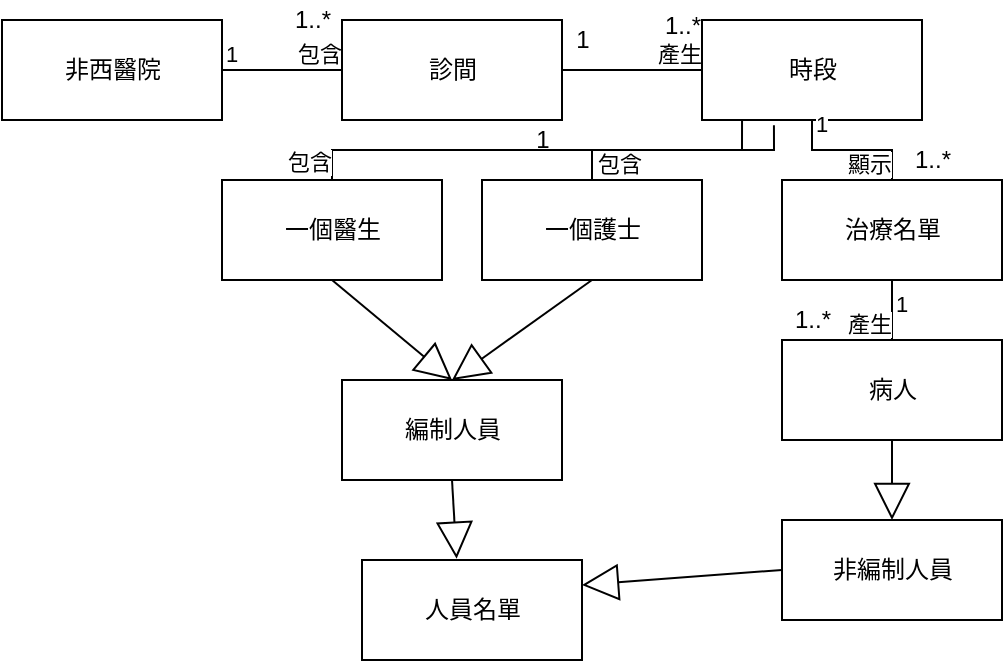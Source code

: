 <mxfile version="17.1.3" type="device"><diagram id="oKyxzHDayaN0CAhAsXDF" name="非西醫院領域模型"><mxGraphModel dx="782" dy="428" grid="1" gridSize="10" guides="1" tooltips="1" connect="1" arrows="1" fold="1" page="1" pageScale="1" pageWidth="827" pageHeight="1169" math="0" shadow="0"><root><mxCell id="0"/><mxCell id="1" parent="0"/><mxCell id="w5d0femE3aPMwwBVC4XD-1" value="&lt;font style=&quot;vertical-align: inherit&quot;&gt;&lt;font style=&quot;vertical-align: inherit&quot;&gt;非西醫院&lt;/font&gt;&lt;/font&gt;" style="html=1;" vertex="1" parent="1"><mxGeometry x="80" y="40" width="110" height="50" as="geometry"/></mxCell><mxCell id="w5d0femE3aPMwwBVC4XD-2" value="" style="endArrow=none;html=1;edgeStyle=orthogonalEdgeStyle;rounded=0;entryX=0;entryY=0.5;entryDx=0;entryDy=0;exitX=1;exitY=0.5;exitDx=0;exitDy=0;" edge="1" parent="1" source="w5d0femE3aPMwwBVC4XD-1" target="w5d0femE3aPMwwBVC4XD-5"><mxGeometry relative="1" as="geometry"><mxPoint x="250" y="130" as="sourcePoint"/><mxPoint x="410" y="130" as="targetPoint"/></mxGeometry></mxCell><mxCell id="w5d0femE3aPMwwBVC4XD-3" value="&lt;font style=&quot;vertical-align: inherit&quot;&gt;&lt;font style=&quot;vertical-align: inherit&quot;&gt;1&lt;br&gt;&lt;/font&gt;&lt;/font&gt;" style="edgeLabel;resizable=0;html=1;align=left;verticalAlign=bottom;" connectable="0" vertex="1" parent="w5d0femE3aPMwwBVC4XD-2"><mxGeometry x="-1" relative="1" as="geometry"/></mxCell><mxCell id="w5d0femE3aPMwwBVC4XD-4" value="&lt;font style=&quot;vertical-align: inherit&quot;&gt;&lt;font style=&quot;vertical-align: inherit&quot;&gt;&lt;font style=&quot;vertical-align: inherit&quot;&gt;&lt;font style=&quot;vertical-align: inherit&quot;&gt;包含&lt;/font&gt;&lt;/font&gt;&lt;br&gt;&lt;/font&gt;&lt;/font&gt;" style="edgeLabel;resizable=0;html=1;align=right;verticalAlign=bottom;" connectable="0" vertex="1" parent="w5d0femE3aPMwwBVC4XD-2"><mxGeometry x="1" relative="1" as="geometry"/></mxCell><mxCell id="w5d0femE3aPMwwBVC4XD-5" value="&lt;font style=&quot;vertical-align: inherit&quot;&gt;&lt;font style=&quot;vertical-align: inherit&quot;&gt;診間&lt;br&gt;&lt;/font&gt;&lt;/font&gt;" style="html=1;" vertex="1" parent="1"><mxGeometry x="250" y="40" width="110" height="50" as="geometry"/></mxCell><mxCell id="w5d0femE3aPMwwBVC4XD-10" value="&lt;font style=&quot;vertical-align: inherit&quot;&gt;&lt;font style=&quot;vertical-align: inherit&quot;&gt;一個護士&lt;/font&gt;&lt;/font&gt;" style="html=1;" vertex="1" parent="1"><mxGeometry x="320" y="120" width="110" height="50" as="geometry"/></mxCell><mxCell id="w5d0femE3aPMwwBVC4XD-11" value="&lt;font style=&quot;vertical-align: inherit&quot;&gt;&lt;font style=&quot;vertical-align: inherit&quot;&gt;一個醫生&lt;/font&gt;&lt;/font&gt;" style="html=1;" vertex="1" parent="1"><mxGeometry x="190" y="120" width="110" height="50" as="geometry"/></mxCell><mxCell id="w5d0femE3aPMwwBVC4XD-12" value="" style="endArrow=none;html=1;edgeStyle=orthogonalEdgeStyle;rounded=0;entryX=0.5;entryY=0;entryDx=0;entryDy=0;exitX=0.182;exitY=1;exitDx=0;exitDy=0;exitPerimeter=0;" edge="1" parent="1" source="w5d0femE3aPMwwBVC4XD-21" target="w5d0femE3aPMwwBVC4XD-11"><mxGeometry relative="1" as="geometry"><mxPoint x="470" y="90" as="sourcePoint"/><mxPoint x="480" y="120" as="targetPoint"/></mxGeometry></mxCell><mxCell id="w5d0femE3aPMwwBVC4XD-14" value="&lt;font style=&quot;vertical-align: inherit&quot;&gt;&lt;font style=&quot;vertical-align: inherit&quot;&gt;包含&lt;/font&gt;&lt;/font&gt;" style="edgeLabel;resizable=0;html=1;align=right;verticalAlign=bottom;" connectable="0" vertex="1" parent="w5d0femE3aPMwwBVC4XD-12"><mxGeometry x="1" relative="1" as="geometry"/></mxCell><mxCell id="w5d0femE3aPMwwBVC4XD-15" value="" style="endArrow=none;html=1;edgeStyle=orthogonalEdgeStyle;rounded=0;exitX=0.327;exitY=1.053;exitDx=0;exitDy=0;exitPerimeter=0;entryX=0.5;entryY=0;entryDx=0;entryDy=0;" edge="1" parent="1" source="w5d0femE3aPMwwBVC4XD-21" target="w5d0femE3aPMwwBVC4XD-10"><mxGeometry relative="1" as="geometry"><mxPoint x="360" y="110" as="sourcePoint"/><mxPoint x="520" y="110" as="targetPoint"/></mxGeometry></mxCell><mxCell id="w5d0femE3aPMwwBVC4XD-17" value="&lt;font style=&quot;vertical-align: inherit&quot;&gt;&lt;font style=&quot;vertical-align: inherit&quot;&gt;包含&lt;/font&gt;&lt;/font&gt;" style="edgeLabel;resizable=0;html=1;align=right;verticalAlign=bottom;" connectable="0" vertex="1" parent="w5d0femE3aPMwwBVC4XD-15"><mxGeometry x="1" relative="1" as="geometry"><mxPoint x="25" as="offset"/></mxGeometry></mxCell><mxCell id="w5d0femE3aPMwwBVC4XD-18" value="" style="endArrow=none;html=1;edgeStyle=orthogonalEdgeStyle;rounded=0;exitX=1;exitY=0.5;exitDx=0;exitDy=0;" edge="1" parent="1" source="w5d0femE3aPMwwBVC4XD-5" target="w5d0femE3aPMwwBVC4XD-21"><mxGeometry relative="1" as="geometry"><mxPoint x="390" y="70" as="sourcePoint"/><mxPoint x="550" y="70" as="targetPoint"/></mxGeometry></mxCell><mxCell id="w5d0femE3aPMwwBVC4XD-20" value="&lt;font style=&quot;vertical-align: inherit&quot;&gt;&lt;font style=&quot;vertical-align: inherit&quot;&gt;產生&lt;/font&gt;&lt;/font&gt;" style="edgeLabel;resizable=0;html=1;align=right;verticalAlign=bottom;" connectable="0" vertex="1" parent="w5d0femE3aPMwwBVC4XD-18"><mxGeometry x="1" relative="1" as="geometry"/></mxCell><mxCell id="w5d0femE3aPMwwBVC4XD-21" value="&lt;font style=&quot;vertical-align: inherit&quot;&gt;&lt;font style=&quot;vertical-align: inherit&quot;&gt;時段&lt;/font&gt;&lt;/font&gt;" style="html=1;" vertex="1" parent="1"><mxGeometry x="430" y="40" width="110" height="50" as="geometry"/></mxCell><mxCell id="w5d0femE3aPMwwBVC4XD-22" value="&lt;font style=&quot;vertical-align: inherit&quot;&gt;&lt;font style=&quot;vertical-align: inherit&quot;&gt;1&lt;/font&gt;&lt;/font&gt;" style="text;html=1;align=center;verticalAlign=middle;resizable=0;points=[];autosize=1;strokeColor=none;fillColor=none;" vertex="1" parent="1"><mxGeometry x="360" y="40" width="20" height="20" as="geometry"/></mxCell><mxCell id="w5d0femE3aPMwwBVC4XD-23" value="&lt;font style=&quot;vertical-align: inherit&quot;&gt;&lt;font style=&quot;vertical-align: inherit&quot;&gt;1..*&lt;br&gt;&lt;br&gt;&lt;/font&gt;&lt;/font&gt;" style="text;html=1;align=center;verticalAlign=middle;resizable=0;points=[];autosize=1;strokeColor=none;fillColor=none;" vertex="1" parent="1"><mxGeometry x="405" y="35" width="30" height="30" as="geometry"/></mxCell><mxCell id="w5d0femE3aPMwwBVC4XD-24" value="" style="endArrow=none;html=1;edgeStyle=orthogonalEdgeStyle;rounded=0;exitX=0.5;exitY=1;exitDx=0;exitDy=0;" edge="1" parent="1" source="w5d0femE3aPMwwBVC4XD-21" target="w5d0femE3aPMwwBVC4XD-27"><mxGeometry relative="1" as="geometry"><mxPoint x="490" y="120" as="sourcePoint"/><mxPoint x="650" y="120" as="targetPoint"/></mxGeometry></mxCell><mxCell id="w5d0femE3aPMwwBVC4XD-25" value="&lt;font style=&quot;vertical-align: inherit&quot;&gt;&lt;font style=&quot;vertical-align: inherit&quot;&gt;1&lt;/font&gt;&lt;/font&gt;" style="edgeLabel;resizable=0;html=1;align=left;verticalAlign=bottom;" connectable="0" vertex="1" parent="w5d0femE3aPMwwBVC4XD-24"><mxGeometry x="-1" relative="1" as="geometry"><mxPoint y="10" as="offset"/></mxGeometry></mxCell><mxCell id="w5d0femE3aPMwwBVC4XD-26" value="&lt;font style=&quot;vertical-align: inherit&quot;&gt;&lt;font style=&quot;vertical-align: inherit&quot;&gt;&lt;font style=&quot;vertical-align: inherit&quot;&gt;&lt;font style=&quot;vertical-align: inherit&quot;&gt;顯示&lt;/font&gt;&lt;/font&gt;&lt;/font&gt;&lt;/font&gt;" style="edgeLabel;resizable=0;html=1;align=right;verticalAlign=bottom;" connectable="0" vertex="1" parent="w5d0femE3aPMwwBVC4XD-24"><mxGeometry x="1" relative="1" as="geometry"/></mxCell><mxCell id="w5d0femE3aPMwwBVC4XD-27" value="&lt;font style=&quot;vertical-align: inherit&quot;&gt;&lt;font style=&quot;vertical-align: inherit&quot;&gt;治療名單&lt;/font&gt;&lt;/font&gt;" style="html=1;" vertex="1" parent="1"><mxGeometry x="470" y="120" width="110" height="50" as="geometry"/></mxCell><mxCell id="w5d0femE3aPMwwBVC4XD-28" value="" style="endArrow=none;html=1;edgeStyle=orthogonalEdgeStyle;rounded=0;exitX=0.5;exitY=1;exitDx=0;exitDy=0;" edge="1" parent="1" source="w5d0femE3aPMwwBVC4XD-27" target="w5d0femE3aPMwwBVC4XD-31"><mxGeometry relative="1" as="geometry"><mxPoint x="445" y="200" as="sourcePoint"/><mxPoint x="525" y="210" as="targetPoint"/></mxGeometry></mxCell><mxCell id="w5d0femE3aPMwwBVC4XD-29" value="&lt;font style=&quot;vertical-align: inherit&quot;&gt;&lt;font style=&quot;vertical-align: inherit&quot;&gt;1&lt;/font&gt;&lt;/font&gt;" style="edgeLabel;resizable=0;html=1;align=left;verticalAlign=bottom;" connectable="0" vertex="1" parent="w5d0femE3aPMwwBVC4XD-28"><mxGeometry x="-1" relative="1" as="geometry"><mxPoint y="20" as="offset"/></mxGeometry></mxCell><mxCell id="w5d0femE3aPMwwBVC4XD-30" value="&lt;font style=&quot;vertical-align: inherit&quot;&gt;&lt;font style=&quot;vertical-align: inherit&quot;&gt;產生&lt;/font&gt;&lt;/font&gt;" style="edgeLabel;resizable=0;html=1;align=right;verticalAlign=bottom;" connectable="0" vertex="1" parent="w5d0femE3aPMwwBVC4XD-28"><mxGeometry x="1" relative="1" as="geometry"/></mxCell><mxCell id="w5d0femE3aPMwwBVC4XD-31" value="&lt;font style=&quot;vertical-align: inherit&quot;&gt;&lt;font style=&quot;vertical-align: inherit&quot;&gt;病人&lt;/font&gt;&lt;/font&gt;" style="html=1;" vertex="1" parent="1"><mxGeometry x="470" y="200" width="110" height="50" as="geometry"/></mxCell><mxCell id="w5d0femE3aPMwwBVC4XD-32" value="&lt;font style=&quot;vertical-align: inherit&quot;&gt;&lt;font style=&quot;vertical-align: inherit&quot;&gt;1..*&lt;br&gt;&lt;/font&gt;&lt;/font&gt;" style="text;html=1;align=center;verticalAlign=middle;resizable=0;points=[];autosize=1;strokeColor=none;fillColor=none;" vertex="1" parent="1"><mxGeometry x="470" y="180" width="30" height="20" as="geometry"/></mxCell><mxCell id="w5d0femE3aPMwwBVC4XD-33" value="&lt;font style=&quot;vertical-align: inherit&quot;&gt;&lt;font style=&quot;vertical-align: inherit&quot;&gt;1..*&lt;/font&gt;&lt;/font&gt;" style="text;html=1;align=center;verticalAlign=middle;resizable=0;points=[];autosize=1;strokeColor=none;fillColor=none;" vertex="1" parent="1"><mxGeometry x="530" y="100" width="30" height="20" as="geometry"/></mxCell><mxCell id="w5d0femE3aPMwwBVC4XD-34" value="&lt;font style=&quot;vertical-align: inherit&quot;&gt;&lt;font style=&quot;vertical-align: inherit&quot;&gt;1&lt;br&gt;&lt;/font&gt;&lt;/font&gt;" style="text;html=1;align=center;verticalAlign=middle;resizable=0;points=[];autosize=1;strokeColor=none;fillColor=none;" vertex="1" parent="1"><mxGeometry x="340" y="90" width="20" height="20" as="geometry"/></mxCell><mxCell id="w5d0femE3aPMwwBVC4XD-35" value="&lt;font style=&quot;vertical-align: inherit&quot;&gt;&lt;font style=&quot;vertical-align: inherit&quot;&gt;1..*&lt;/font&gt;&lt;/font&gt;" style="text;html=1;align=center;verticalAlign=middle;resizable=0;points=[];autosize=1;strokeColor=none;fillColor=none;" vertex="1" parent="1"><mxGeometry x="220" y="30" width="30" height="20" as="geometry"/></mxCell><mxCell id="w5d0femE3aPMwwBVC4XD-42" value="&lt;font style=&quot;vertical-align: inherit&quot;&gt;&lt;font style=&quot;vertical-align: inherit&quot;&gt;編制人員&lt;/font&gt;&lt;/font&gt;" style="html=1;" vertex="1" parent="1"><mxGeometry x="250" y="220" width="110" height="50" as="geometry"/></mxCell><mxCell id="w5d0femE3aPMwwBVC4XD-46" value="&lt;font style=&quot;vertical-align: inherit&quot;&gt;&lt;font style=&quot;vertical-align: inherit&quot;&gt;非編制人員&lt;/font&gt;&lt;/font&gt;" style="html=1;" vertex="1" parent="1"><mxGeometry x="470" y="290" width="110" height="50" as="geometry"/></mxCell><mxCell id="w5d0femE3aPMwwBVC4XD-47" value="" style="endArrow=block;endSize=16;endFill=0;html=1;rounded=0;exitX=0.5;exitY=1;exitDx=0;exitDy=0;entryX=0.5;entryY=0;entryDx=0;entryDy=0;" edge="1" parent="1" source="w5d0femE3aPMwwBVC4XD-11" target="w5d0femE3aPMwwBVC4XD-42"><mxGeometry width="160" relative="1" as="geometry"><mxPoint x="320" y="220" as="sourcePoint"/><mxPoint x="480" y="220" as="targetPoint"/></mxGeometry></mxCell><mxCell id="w5d0femE3aPMwwBVC4XD-48" value="" style="endArrow=block;endSize=16;endFill=0;html=1;rounded=0;exitX=0.5;exitY=1;exitDx=0;exitDy=0;entryX=0.5;entryY=0;entryDx=0;entryDy=0;" edge="1" parent="1" source="w5d0femE3aPMwwBVC4XD-10" target="w5d0femE3aPMwwBVC4XD-42"><mxGeometry width="160" relative="1" as="geometry"><mxPoint x="320" y="220" as="sourcePoint"/><mxPoint x="480" y="220" as="targetPoint"/></mxGeometry></mxCell><mxCell id="w5d0femE3aPMwwBVC4XD-49" value="" style="endArrow=block;endSize=16;endFill=0;html=1;rounded=0;entryX=0.5;entryY=0;entryDx=0;entryDy=0;exitX=0.5;exitY=1;exitDx=0;exitDy=0;" edge="1" parent="1" source="w5d0femE3aPMwwBVC4XD-31" target="w5d0femE3aPMwwBVC4XD-46"><mxGeometry width="160" relative="1" as="geometry"><mxPoint x="320" y="220" as="sourcePoint"/><mxPoint x="480" y="220" as="targetPoint"/></mxGeometry></mxCell><mxCell id="w5d0femE3aPMwwBVC4XD-50" value="&lt;font style=&quot;vertical-align: inherit&quot;&gt;&lt;font style=&quot;vertical-align: inherit&quot;&gt;人員名單&lt;/font&gt;&lt;/font&gt;" style="html=1;" vertex="1" parent="1"><mxGeometry x="260" y="310" width="110" height="50" as="geometry"/></mxCell><mxCell id="w5d0femE3aPMwwBVC4XD-51" value="" style="endArrow=block;endSize=16;endFill=0;html=1;rounded=0;entryX=0.43;entryY=-0.013;entryDx=0;entryDy=0;exitX=0.5;exitY=1;exitDx=0;exitDy=0;entryPerimeter=0;" edge="1" parent="1" source="w5d0femE3aPMwwBVC4XD-42" target="w5d0femE3aPMwwBVC4XD-50"><mxGeometry width="160" relative="1" as="geometry"><mxPoint x="320" y="220" as="sourcePoint"/><mxPoint x="480" y="220" as="targetPoint"/></mxGeometry></mxCell><mxCell id="w5d0femE3aPMwwBVC4XD-52" value="" style="endArrow=block;endSize=16;endFill=0;html=1;rounded=0;exitX=0;exitY=0.5;exitDx=0;exitDy=0;entryX=1;entryY=0.25;entryDx=0;entryDy=0;" edge="1" parent="1" source="w5d0femE3aPMwwBVC4XD-46" target="w5d0femE3aPMwwBVC4XD-50"><mxGeometry width="160" relative="1" as="geometry"><mxPoint x="320" y="220" as="sourcePoint"/><mxPoint x="480" y="220" as="targetPoint"/></mxGeometry></mxCell></root></mxGraphModel></diagram></mxfile>